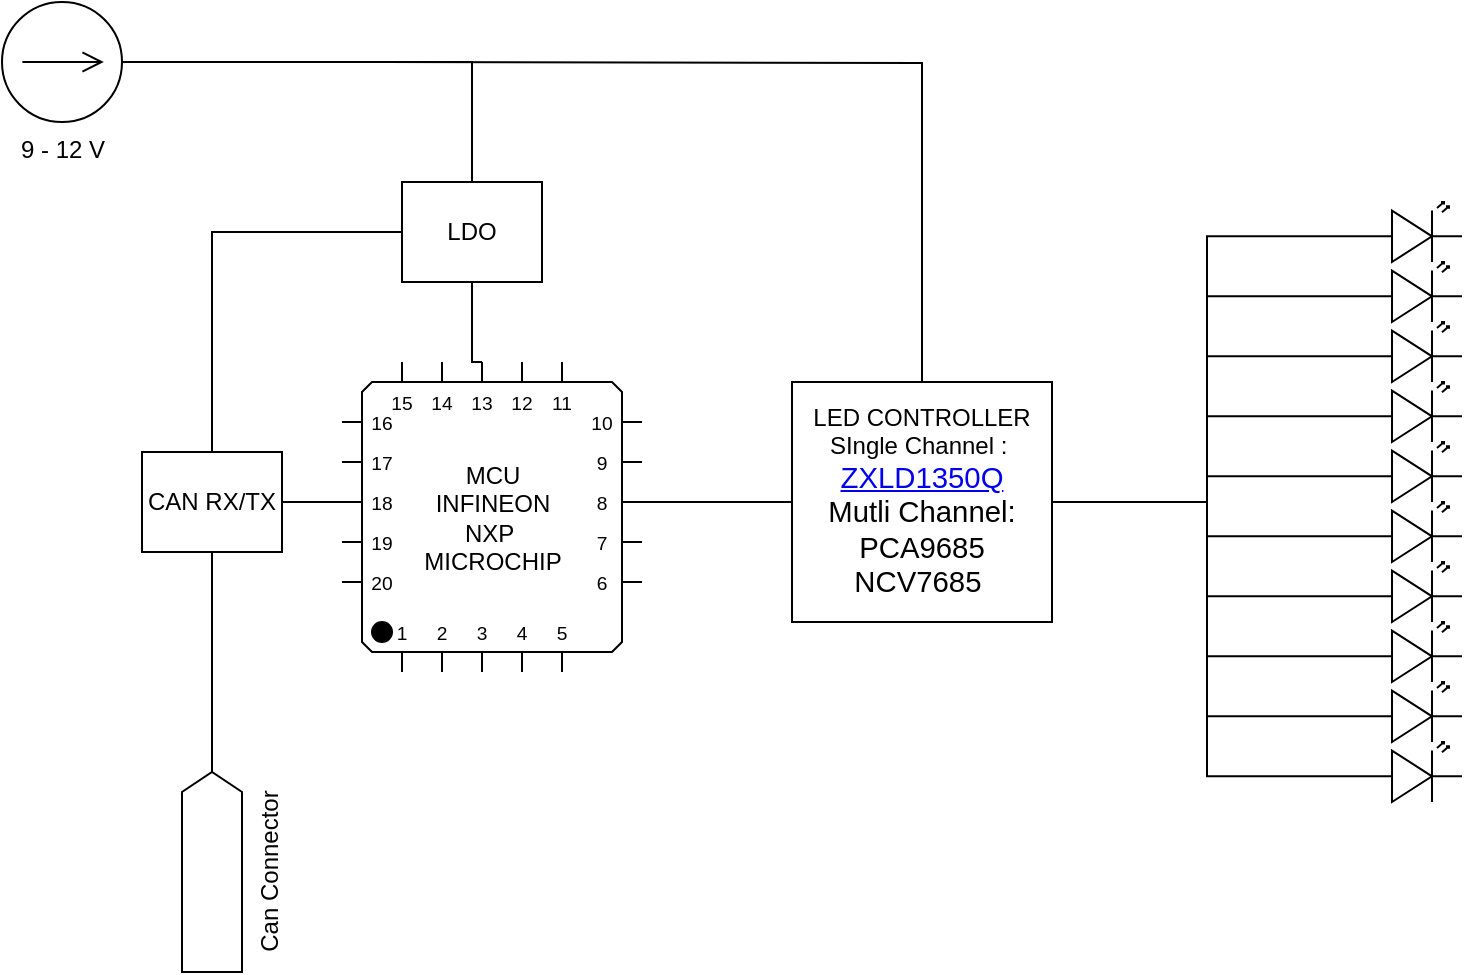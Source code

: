 <mxfile version="15.3.0" type="github">
  <diagram id="yrBPIvrBBxG2GHr-hLJs" name="Page-1">
    <mxGraphModel dx="1422" dy="762" grid="1" gridSize="10" guides="1" tooltips="1" connect="1" arrows="1" fold="1" page="1" pageScale="1" pageWidth="850" pageHeight="1100" math="0" shadow="0">
      <root>
        <mxCell id="0" />
        <mxCell id="1" parent="0" />
        <mxCell id="Ef-hdODruIOetG3MJPPk-14" style="edgeStyle=orthogonalEdgeStyle;rounded=0;orthogonalLoop=1;jettySize=auto;html=1;exitX=1;exitY=0.5;exitDx=0;exitDy=0;entryX=0;entryY=0.57;entryDx=0;entryDy=0;entryPerimeter=0;endArrow=none;endFill=0;" edge="1" parent="1" source="Ef-hdODruIOetG3MJPPk-1" target="Ef-hdODruIOetG3MJPPk-4">
          <mxGeometry relative="1" as="geometry" />
        </mxCell>
        <mxCell id="Ef-hdODruIOetG3MJPPk-15" style="edgeStyle=orthogonalEdgeStyle;rounded=0;orthogonalLoop=1;jettySize=auto;html=1;exitX=1;exitY=0.5;exitDx=0;exitDy=0;entryX=0;entryY=0.57;entryDx=0;entryDy=0;entryPerimeter=0;endArrow=none;endFill=0;" edge="1" parent="1" source="Ef-hdODruIOetG3MJPPk-1" target="Ef-hdODruIOetG3MJPPk-5">
          <mxGeometry relative="1" as="geometry" />
        </mxCell>
        <mxCell id="Ef-hdODruIOetG3MJPPk-16" style="edgeStyle=orthogonalEdgeStyle;rounded=0;orthogonalLoop=1;jettySize=auto;html=1;exitX=1;exitY=0.5;exitDx=0;exitDy=0;entryX=0;entryY=0.57;entryDx=0;entryDy=0;entryPerimeter=0;endArrow=none;endFill=0;" edge="1" parent="1" source="Ef-hdODruIOetG3MJPPk-1" target="Ef-hdODruIOetG3MJPPk-6">
          <mxGeometry relative="1" as="geometry" />
        </mxCell>
        <mxCell id="Ef-hdODruIOetG3MJPPk-17" style="edgeStyle=orthogonalEdgeStyle;rounded=0;orthogonalLoop=1;jettySize=auto;html=1;exitX=1;exitY=0.5;exitDx=0;exitDy=0;entryX=0;entryY=0.57;entryDx=0;entryDy=0;entryPerimeter=0;endArrow=none;endFill=0;" edge="1" parent="1" source="Ef-hdODruIOetG3MJPPk-1" target="Ef-hdODruIOetG3MJPPk-3">
          <mxGeometry relative="1" as="geometry" />
        </mxCell>
        <mxCell id="Ef-hdODruIOetG3MJPPk-18" style="edgeStyle=orthogonalEdgeStyle;rounded=0;orthogonalLoop=1;jettySize=auto;html=1;exitX=1;exitY=0.5;exitDx=0;exitDy=0;entryX=0;entryY=0.57;entryDx=0;entryDy=0;entryPerimeter=0;endArrow=none;endFill=0;" edge="1" parent="1" source="Ef-hdODruIOetG3MJPPk-1" target="Ef-hdODruIOetG3MJPPk-2">
          <mxGeometry relative="1" as="geometry" />
        </mxCell>
        <mxCell id="Ef-hdODruIOetG3MJPPk-20" style="edgeStyle=orthogonalEdgeStyle;rounded=0;orthogonalLoop=1;jettySize=auto;html=1;exitX=1;exitY=0.5;exitDx=0;exitDy=0;entryX=0;entryY=0.57;entryDx=0;entryDy=0;entryPerimeter=0;endArrow=none;endFill=0;" edge="1" parent="1" source="Ef-hdODruIOetG3MJPPk-1" target="Ef-hdODruIOetG3MJPPk-7">
          <mxGeometry relative="1" as="geometry" />
        </mxCell>
        <mxCell id="Ef-hdODruIOetG3MJPPk-21" style="edgeStyle=orthogonalEdgeStyle;rounded=0;orthogonalLoop=1;jettySize=auto;html=1;exitX=1;exitY=0.5;exitDx=0;exitDy=0;entryX=0;entryY=0.57;entryDx=0;entryDy=0;entryPerimeter=0;endArrow=none;endFill=0;" edge="1" parent="1" source="Ef-hdODruIOetG3MJPPk-1" target="Ef-hdODruIOetG3MJPPk-8">
          <mxGeometry relative="1" as="geometry" />
        </mxCell>
        <mxCell id="Ef-hdODruIOetG3MJPPk-22" style="edgeStyle=orthogonalEdgeStyle;rounded=0;orthogonalLoop=1;jettySize=auto;html=1;exitX=1;exitY=0.5;exitDx=0;exitDy=0;entryX=0;entryY=0.57;entryDx=0;entryDy=0;entryPerimeter=0;endArrow=none;endFill=0;" edge="1" parent="1" source="Ef-hdODruIOetG3MJPPk-1" target="Ef-hdODruIOetG3MJPPk-9">
          <mxGeometry relative="1" as="geometry" />
        </mxCell>
        <mxCell id="Ef-hdODruIOetG3MJPPk-23" style="edgeStyle=orthogonalEdgeStyle;rounded=0;orthogonalLoop=1;jettySize=auto;html=1;exitX=1;exitY=0.5;exitDx=0;exitDy=0;entryX=0;entryY=0.57;entryDx=0;entryDy=0;entryPerimeter=0;endArrow=none;endFill=0;" edge="1" parent="1" source="Ef-hdODruIOetG3MJPPk-1" target="Ef-hdODruIOetG3MJPPk-10">
          <mxGeometry relative="1" as="geometry" />
        </mxCell>
        <mxCell id="Ef-hdODruIOetG3MJPPk-24" style="edgeStyle=orthogonalEdgeStyle;rounded=0;orthogonalLoop=1;jettySize=auto;html=1;exitX=1;exitY=0.5;exitDx=0;exitDy=0;entryX=0;entryY=0.57;entryDx=0;entryDy=0;entryPerimeter=0;endArrow=none;endFill=0;" edge="1" parent="1" source="Ef-hdODruIOetG3MJPPk-1" target="Ef-hdODruIOetG3MJPPk-11">
          <mxGeometry relative="1" as="geometry" />
        </mxCell>
        <mxCell id="Ef-hdODruIOetG3MJPPk-1" value="LED CONTROLLER&lt;br&gt;SIngle Channel :&amp;nbsp;&lt;br&gt;&lt;span style=&quot;font-size: 11.0pt ; font-family: &amp;#34;calibri&amp;#34; , sans-serif&quot;&gt;&lt;a href=&quot;https://www.diodes.com/assets/Datasheets/ZXLD1350Q.pdf&quot;&gt;ZXLD1350Q&lt;/a&gt;&lt;br&gt;Mutli Channel:&lt;br&gt;&lt;/span&gt;&lt;span style=&quot;font-size: 11.0pt ; font-family: &amp;#34;calibri&amp;#34; , sans-serif&quot;&gt;PCA9685&lt;br&gt;&lt;/span&gt;&lt;span style=&quot;font-size: 11.0pt ; font-family: &amp;#34;calibri&amp;#34; , sans-serif&quot;&gt;NCV7685&amp;nbsp;&lt;/span&gt;&lt;span style=&quot;font-size: 11.0pt ; font-family: &amp;#34;calibri&amp;#34; , sans-serif&quot;&gt;&lt;br&gt;&lt;/span&gt;" style="rounded=0;whiteSpace=wrap;html=1;" vertex="1" parent="1">
          <mxGeometry x="445" y="220" width="130" height="120" as="geometry" />
        </mxCell>
        <mxCell id="Ef-hdODruIOetG3MJPPk-2" value="" style="verticalLabelPosition=bottom;shadow=0;dashed=0;align=center;html=1;verticalAlign=top;shape=mxgraph.electrical.opto_electronics.led_2;pointerEvents=1;" vertex="1" parent="1">
          <mxGeometry x="730" y="130" width="50" height="30" as="geometry" />
        </mxCell>
        <mxCell id="Ef-hdODruIOetG3MJPPk-3" value="" style="verticalLabelPosition=bottom;shadow=0;dashed=0;align=center;html=1;verticalAlign=top;shape=mxgraph.electrical.opto_electronics.led_2;pointerEvents=1;" vertex="1" parent="1">
          <mxGeometry x="730" y="160" width="50" height="30" as="geometry" />
        </mxCell>
        <mxCell id="Ef-hdODruIOetG3MJPPk-4" value="" style="verticalLabelPosition=bottom;shadow=0;dashed=0;align=center;html=1;verticalAlign=top;shape=mxgraph.electrical.opto_electronics.led_2;pointerEvents=1;" vertex="1" parent="1">
          <mxGeometry x="730" y="190" width="50" height="30" as="geometry" />
        </mxCell>
        <mxCell id="Ef-hdODruIOetG3MJPPk-5" value="" style="verticalLabelPosition=bottom;shadow=0;dashed=0;align=center;html=1;verticalAlign=top;shape=mxgraph.electrical.opto_electronics.led_2;pointerEvents=1;" vertex="1" parent="1">
          <mxGeometry x="730" y="220" width="50" height="30" as="geometry" />
        </mxCell>
        <mxCell id="Ef-hdODruIOetG3MJPPk-6" value="" style="verticalLabelPosition=bottom;shadow=0;dashed=0;align=center;html=1;verticalAlign=top;shape=mxgraph.electrical.opto_electronics.led_2;pointerEvents=1;" vertex="1" parent="1">
          <mxGeometry x="730" y="250" width="50" height="30" as="geometry" />
        </mxCell>
        <mxCell id="Ef-hdODruIOetG3MJPPk-7" value="" style="verticalLabelPosition=bottom;shadow=0;dashed=0;align=center;html=1;verticalAlign=top;shape=mxgraph.electrical.opto_electronics.led_2;pointerEvents=1;" vertex="1" parent="1">
          <mxGeometry x="730" y="280" width="50" height="30" as="geometry" />
        </mxCell>
        <mxCell id="Ef-hdODruIOetG3MJPPk-8" value="" style="verticalLabelPosition=bottom;shadow=0;dashed=0;align=center;html=1;verticalAlign=top;shape=mxgraph.electrical.opto_electronics.led_2;pointerEvents=1;" vertex="1" parent="1">
          <mxGeometry x="730" y="310" width="50" height="30" as="geometry" />
        </mxCell>
        <mxCell id="Ef-hdODruIOetG3MJPPk-9" value="" style="verticalLabelPosition=bottom;shadow=0;dashed=0;align=center;html=1;verticalAlign=top;shape=mxgraph.electrical.opto_electronics.led_2;pointerEvents=1;" vertex="1" parent="1">
          <mxGeometry x="730" y="340" width="50" height="30" as="geometry" />
        </mxCell>
        <mxCell id="Ef-hdODruIOetG3MJPPk-10" value="" style="verticalLabelPosition=bottom;shadow=0;dashed=0;align=center;html=1;verticalAlign=top;shape=mxgraph.electrical.opto_electronics.led_2;pointerEvents=1;" vertex="1" parent="1">
          <mxGeometry x="730" y="370" width="50" height="30" as="geometry" />
        </mxCell>
        <mxCell id="Ef-hdODruIOetG3MJPPk-11" value="" style="verticalLabelPosition=bottom;shadow=0;dashed=0;align=center;html=1;verticalAlign=top;shape=mxgraph.electrical.opto_electronics.led_2;pointerEvents=1;" vertex="1" parent="1">
          <mxGeometry x="730" y="400" width="50" height="30" as="geometry" />
        </mxCell>
        <mxCell id="Ef-hdODruIOetG3MJPPk-26" style="edgeStyle=orthogonalEdgeStyle;rounded=0;orthogonalLoop=1;jettySize=auto;html=1;exitX=1;exitY=0.5;exitDx=0;exitDy=0;exitPerimeter=0;entryX=0.5;entryY=0;entryDx=0;entryDy=0;endArrow=none;endFill=0;" edge="1" parent="1" target="Ef-hdODruIOetG3MJPPk-1">
          <mxGeometry relative="1" as="geometry">
            <mxPoint x="240" y="60" as="sourcePoint" />
          </mxGeometry>
        </mxCell>
        <mxCell id="Ef-hdODruIOetG3MJPPk-31" style="edgeStyle=orthogonalEdgeStyle;rounded=0;orthogonalLoop=1;jettySize=auto;html=1;exitX=1;exitY=0.5;exitDx=0;exitDy=0;exitPerimeter=0;entryX=0.5;entryY=0;entryDx=0;entryDy=0;endArrow=none;endFill=0;" edge="1" parent="1" source="Ef-hdODruIOetG3MJPPk-25" target="Ef-hdODruIOetG3MJPPk-30">
          <mxGeometry relative="1" as="geometry">
            <mxPoint x="240" y="60" as="sourcePoint" />
          </mxGeometry>
        </mxCell>
        <mxCell id="Ef-hdODruIOetG3MJPPk-25" value="9 - 12 V&lt;br&gt;" style="pointerEvents=1;verticalLabelPosition=bottom;shadow=0;dashed=0;align=center;html=1;verticalAlign=top;shape=mxgraph.electrical.signal_sources.source;aspect=fixed;points=[[0.5,0,0],[1,0.5,0],[0.5,1,0],[0,0.5,0]];elSignalType=dc1;" vertex="1" parent="1">
          <mxGeometry x="50" y="30" width="60" height="60" as="geometry" />
        </mxCell>
        <mxCell id="Ef-hdODruIOetG3MJPPk-28" style="edgeStyle=orthogonalEdgeStyle;rounded=0;orthogonalLoop=1;jettySize=auto;html=1;exitX=1;exitY=0;exitDx=0;exitDy=70;exitPerimeter=0;entryX=0;entryY=0.5;entryDx=0;entryDy=0;endArrow=none;endFill=0;" edge="1" parent="1" source="Ef-hdODruIOetG3MJPPk-27" target="Ef-hdODruIOetG3MJPPk-1">
          <mxGeometry relative="1" as="geometry" />
        </mxCell>
        <mxCell id="Ef-hdODruIOetG3MJPPk-36" style="edgeStyle=orthogonalEdgeStyle;rounded=0;orthogonalLoop=1;jettySize=auto;html=1;exitX=0;exitY=0;exitDx=0;exitDy=70;exitPerimeter=0;entryX=1;entryY=0.5;entryDx=0;entryDy=0;endArrow=none;endFill=0;" edge="1" parent="1" source="Ef-hdODruIOetG3MJPPk-27" target="Ef-hdODruIOetG3MJPPk-34">
          <mxGeometry relative="1" as="geometry" />
        </mxCell>
        <mxCell id="Ef-hdODruIOetG3MJPPk-27" value="MCU&lt;br&gt;INFINEON&lt;br&gt;NXP&amp;nbsp;&lt;br&gt;MICROCHIP" style="shadow=0;dashed=0;align=center;html=1;strokeWidth=1;shape=mxgraph.electrical.logic_gates.qfp_ic;labelNames=a,b,c,d,e,f,g,h,i,j,k,l,m,n,o,p,q,r,s,t,u,v,w,x,y,z,a1,b1,c1,d1,e1,f1,g1,h1,i1,j1,k1,l1,m1,n1;" vertex="1" parent="1">
          <mxGeometry x="220" y="210" width="150" height="155" as="geometry" />
        </mxCell>
        <mxCell id="Ef-hdODruIOetG3MJPPk-32" style="edgeStyle=orthogonalEdgeStyle;rounded=0;orthogonalLoop=1;jettySize=auto;html=1;exitX=0.5;exitY=1;exitDx=0;exitDy=0;entryX=0;entryY=0;entryDx=70;entryDy=0;entryPerimeter=0;endArrow=none;endFill=0;" edge="1" parent="1" source="Ef-hdODruIOetG3MJPPk-30" target="Ef-hdODruIOetG3MJPPk-27">
          <mxGeometry relative="1" as="geometry">
            <Array as="points">
              <mxPoint x="285" y="210" />
            </Array>
          </mxGeometry>
        </mxCell>
        <mxCell id="Ef-hdODruIOetG3MJPPk-35" style="edgeStyle=orthogonalEdgeStyle;rounded=0;orthogonalLoop=1;jettySize=auto;html=1;exitX=0;exitY=0.5;exitDx=0;exitDy=0;entryX=0.5;entryY=0;entryDx=0;entryDy=0;endArrow=none;endFill=0;" edge="1" parent="1" source="Ef-hdODruIOetG3MJPPk-30" target="Ef-hdODruIOetG3MJPPk-34">
          <mxGeometry relative="1" as="geometry" />
        </mxCell>
        <mxCell id="Ef-hdODruIOetG3MJPPk-30" value="LDO" style="rounded=0;whiteSpace=wrap;html=1;" vertex="1" parent="1">
          <mxGeometry x="250" y="120" width="70" height="50" as="geometry" />
        </mxCell>
        <mxCell id="Ef-hdODruIOetG3MJPPk-37" style="edgeStyle=orthogonalEdgeStyle;rounded=0;orthogonalLoop=1;jettySize=auto;html=1;exitX=0.5;exitY=1;exitDx=0;exitDy=0;endArrow=none;endFill=0;" edge="1" parent="1" source="Ef-hdODruIOetG3MJPPk-34">
          <mxGeometry relative="1" as="geometry">
            <mxPoint x="155" y="420" as="targetPoint" />
          </mxGeometry>
        </mxCell>
        <mxCell id="Ef-hdODruIOetG3MJPPk-34" value="CAN RX/TX" style="rounded=0;whiteSpace=wrap;html=1;" vertex="1" parent="1">
          <mxGeometry x="120" y="255" width="70" height="50" as="geometry" />
        </mxCell>
        <mxCell id="Ef-hdODruIOetG3MJPPk-38" value="Can Connector" style="shape=mxgraph.arrows2.arrow;verticalLabelPosition=bottom;shadow=0;dashed=0;align=center;html=1;verticalAlign=top;strokeWidth=1;dy=0;dx=10;notch=0;rotation=-90;" vertex="1" parent="1">
          <mxGeometry x="105" y="450" width="100" height="30" as="geometry" />
        </mxCell>
      </root>
    </mxGraphModel>
  </diagram>
</mxfile>
